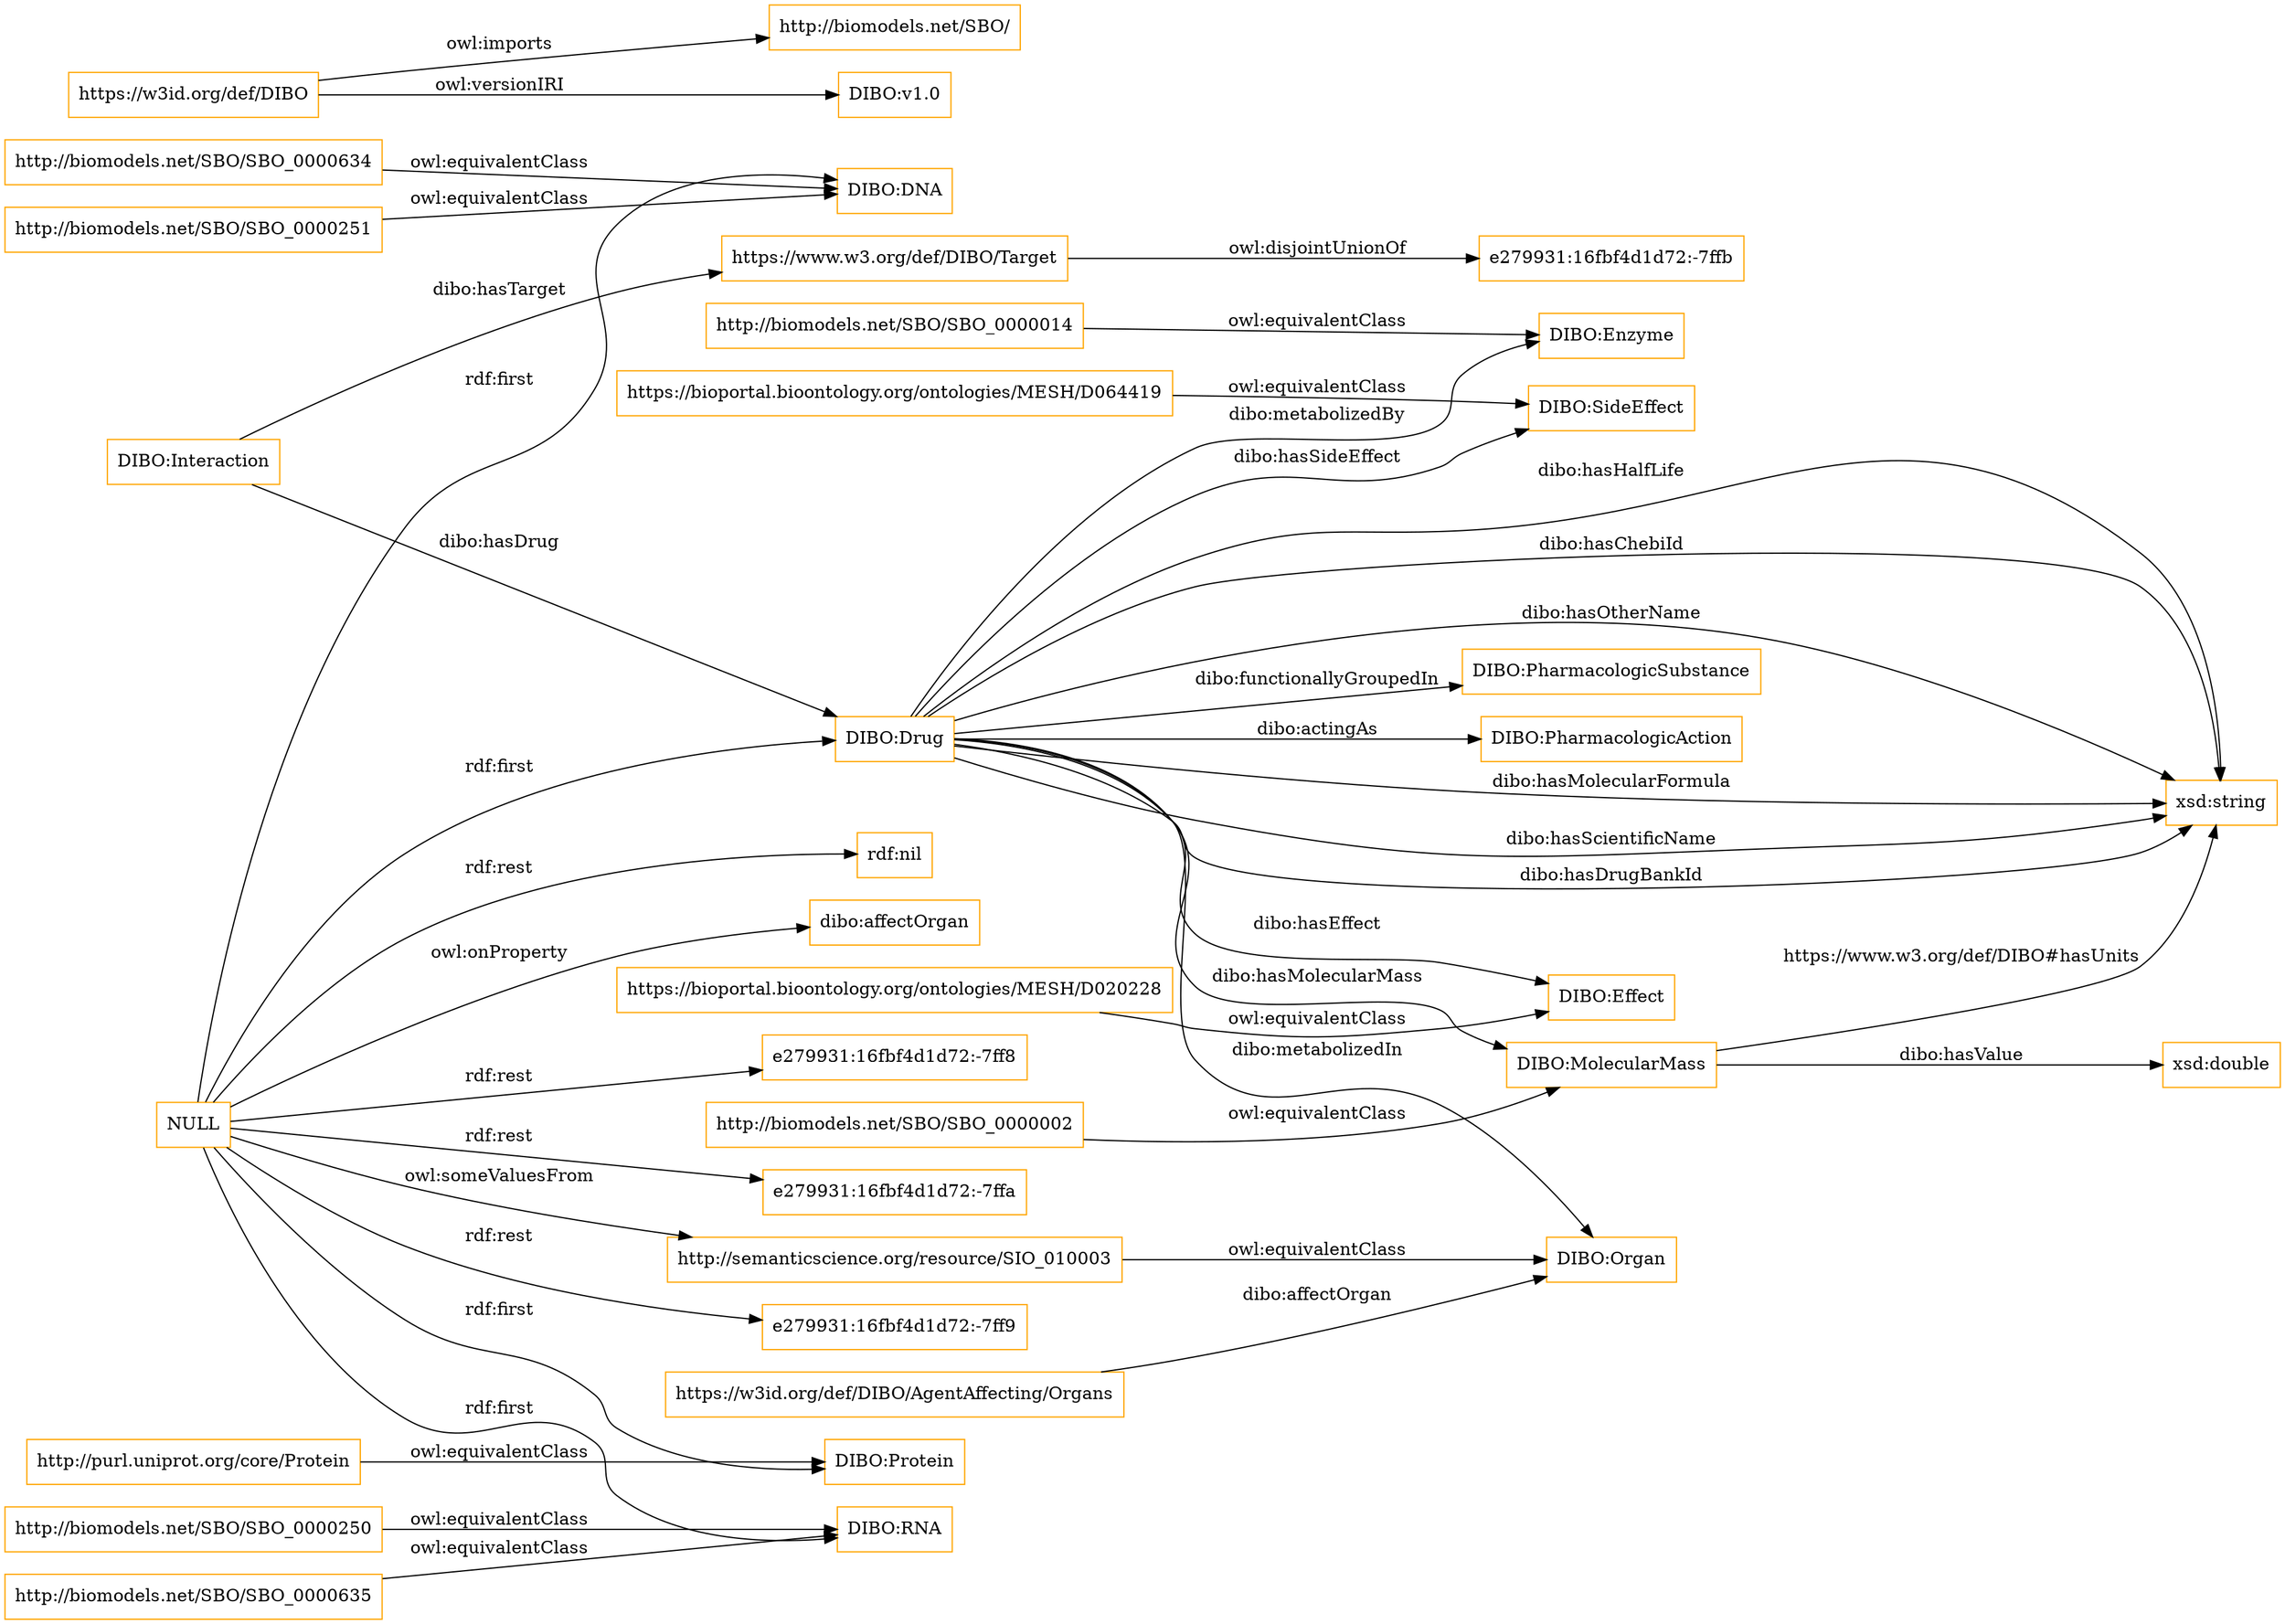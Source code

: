 digraph ar2dtool_diagram { 
rankdir=LR;
size="1501"
node [shape = rectangle, color="orange"]; "DIBO:Interaction" "http://biomodels.net/SBO/SBO_0000250" "DIBO:Organ" "https://bioportal.bioontology.org/ontologies/MESH/D020228" "DIBO:Protein" "DIBO:SideEffect" "DIBO:Drug" "DIBO:Enzyme" "https://www.w3.org/def/DIBO/Target" "http://biomodels.net/SBO/SBO_0000635" "DIBO:DNA" "http://semanticscience.org/resource/SIO_010003" "http://biomodels.net/SBO/SBO_0000251" "https://w3id.org/def/DIBO/AgentAffecting/Organs" "DIBO:MolecularMass" "DIBO:PharmacologicSubstance" "http://biomodels.net/SBO/SBO_0000002" "http://purl.uniprot.org/core/Protein" "DIBO:RNA" "http://biomodels.net/SBO/SBO_0000634" "DIBO:PharmacologicAction" "https://bioportal.bioontology.org/ontologies/MESH/D064419" "DIBO:Effect" "http://biomodels.net/SBO/SBO_0000014" ; /*classes style*/
	"NULL" -> "http://semanticscience.org/resource/SIO_010003" [ label = "owl:someValuesFrom" ];
	"NULL" -> "e279931:16fbf4d1d72:-7ffa" [ label = "rdf:rest" ];
	"NULL" -> "DIBO:Drug" [ label = "rdf:first" ];
	"NULL" -> "DIBO:Protein" [ label = "rdf:first" ];
	"NULL" -> "DIBO:DNA" [ label = "rdf:first" ];
	"NULL" -> "e279931:16fbf4d1d72:-7ff9" [ label = "rdf:rest" ];
	"NULL" -> "rdf:nil" [ label = "rdf:rest" ];
	"NULL" -> "dibo:affectOrgan" [ label = "owl:onProperty" ];
	"NULL" -> "e279931:16fbf4d1d72:-7ff8" [ label = "rdf:rest" ];
	"NULL" -> "DIBO:RNA" [ label = "rdf:first" ];
	"https://bioportal.bioontology.org/ontologies/MESH/D020228" -> "DIBO:Effect" [ label = "owl:equivalentClass" ];
	"http://biomodels.net/SBO/SBO_0000635" -> "DIBO:RNA" [ label = "owl:equivalentClass" ];
	"http://biomodels.net/SBO/SBO_0000251" -> "DIBO:DNA" [ label = "owl:equivalentClass" ];
	"http://biomodels.net/SBO/SBO_0000634" -> "DIBO:DNA" [ label = "owl:equivalentClass" ];
	"http://biomodels.net/SBO/SBO_0000250" -> "DIBO:RNA" [ label = "owl:equivalentClass" ];
	"http://biomodels.net/SBO/SBO_0000014" -> "DIBO:Enzyme" [ label = "owl:equivalentClass" ];
	"https://w3id.org/def/DIBO" -> "http://biomodels.net/SBO/" [ label = "owl:imports" ];
	"https://w3id.org/def/DIBO" -> "DIBO:v1.0" [ label = "owl:versionIRI" ];
	"http://purl.uniprot.org/core/Protein" -> "DIBO:Protein" [ label = "owl:equivalentClass" ];
	"https://www.w3.org/def/DIBO/Target" -> "e279931:16fbf4d1d72:-7ffb" [ label = "owl:disjointUnionOf" ];
	"http://biomodels.net/SBO/SBO_0000002" -> "DIBO:MolecularMass" [ label = "owl:equivalentClass" ];
	"http://semanticscience.org/resource/SIO_010003" -> "DIBO:Organ" [ label = "owl:equivalentClass" ];
	"https://bioportal.bioontology.org/ontologies/MESH/D064419" -> "DIBO:SideEffect" [ label = "owl:equivalentClass" ];
	"DIBO:Drug" -> "xsd:string" [ label = "dibo:hasScientificName" ];
	"DIBO:Drug" -> "xsd:string" [ label = "dibo:hasMolecularFormula" ];
	"DIBO:Drug" -> "xsd:string" [ label = "dibo:hasChebiId" ];
	"DIBO:Drug" -> "DIBO:SideEffect" [ label = "dibo:hasSideEffect" ];
	"DIBO:MolecularMass" -> "xsd:double" [ label = "dibo:hasValue" ];
	"DIBO:Drug" -> "DIBO:Enzyme" [ label = "dibo:metabolizedBy" ];
	"DIBO:Drug" -> "DIBO:PharmacologicSubstance" [ label = "dibo:functionallyGroupedIn" ];
	"DIBO:Drug" -> "DIBO:PharmacologicAction" [ label = "dibo:actingAs" ];
	"DIBO:Interaction" -> "DIBO:Drug" [ label = "dibo:hasDrug" ];
	"DIBO:Drug" -> "DIBO:Organ" [ label = "dibo:metabolizedIn" ];
	"DIBO:Drug" -> "DIBO:MolecularMass" [ label = "dibo:hasMolecularMass" ];
	"DIBO:Drug" -> "xsd:string" [ label = "dibo:hasHalfLife" ];
	"DIBO:Drug" -> "xsd:string" [ label = "dibo:hasOtherName" ];
	"DIBO:MolecularMass" -> "xsd:string" [ label = "https://www.w3.org/def/DIBO#hasUnits" ];
	"DIBO:Interaction" -> "https://www.w3.org/def/DIBO/Target" [ label = "dibo:hasTarget" ];
	"https://w3id.org/def/DIBO/AgentAffecting/Organs" -> "DIBO:Organ" [ label = "dibo:affectOrgan" ];
	"DIBO:Drug" -> "xsd:string" [ label = "dibo:hasDrugBankId" ];
	"DIBO:Drug" -> "DIBO:Effect" [ label = "dibo:hasEffect" ];

}
